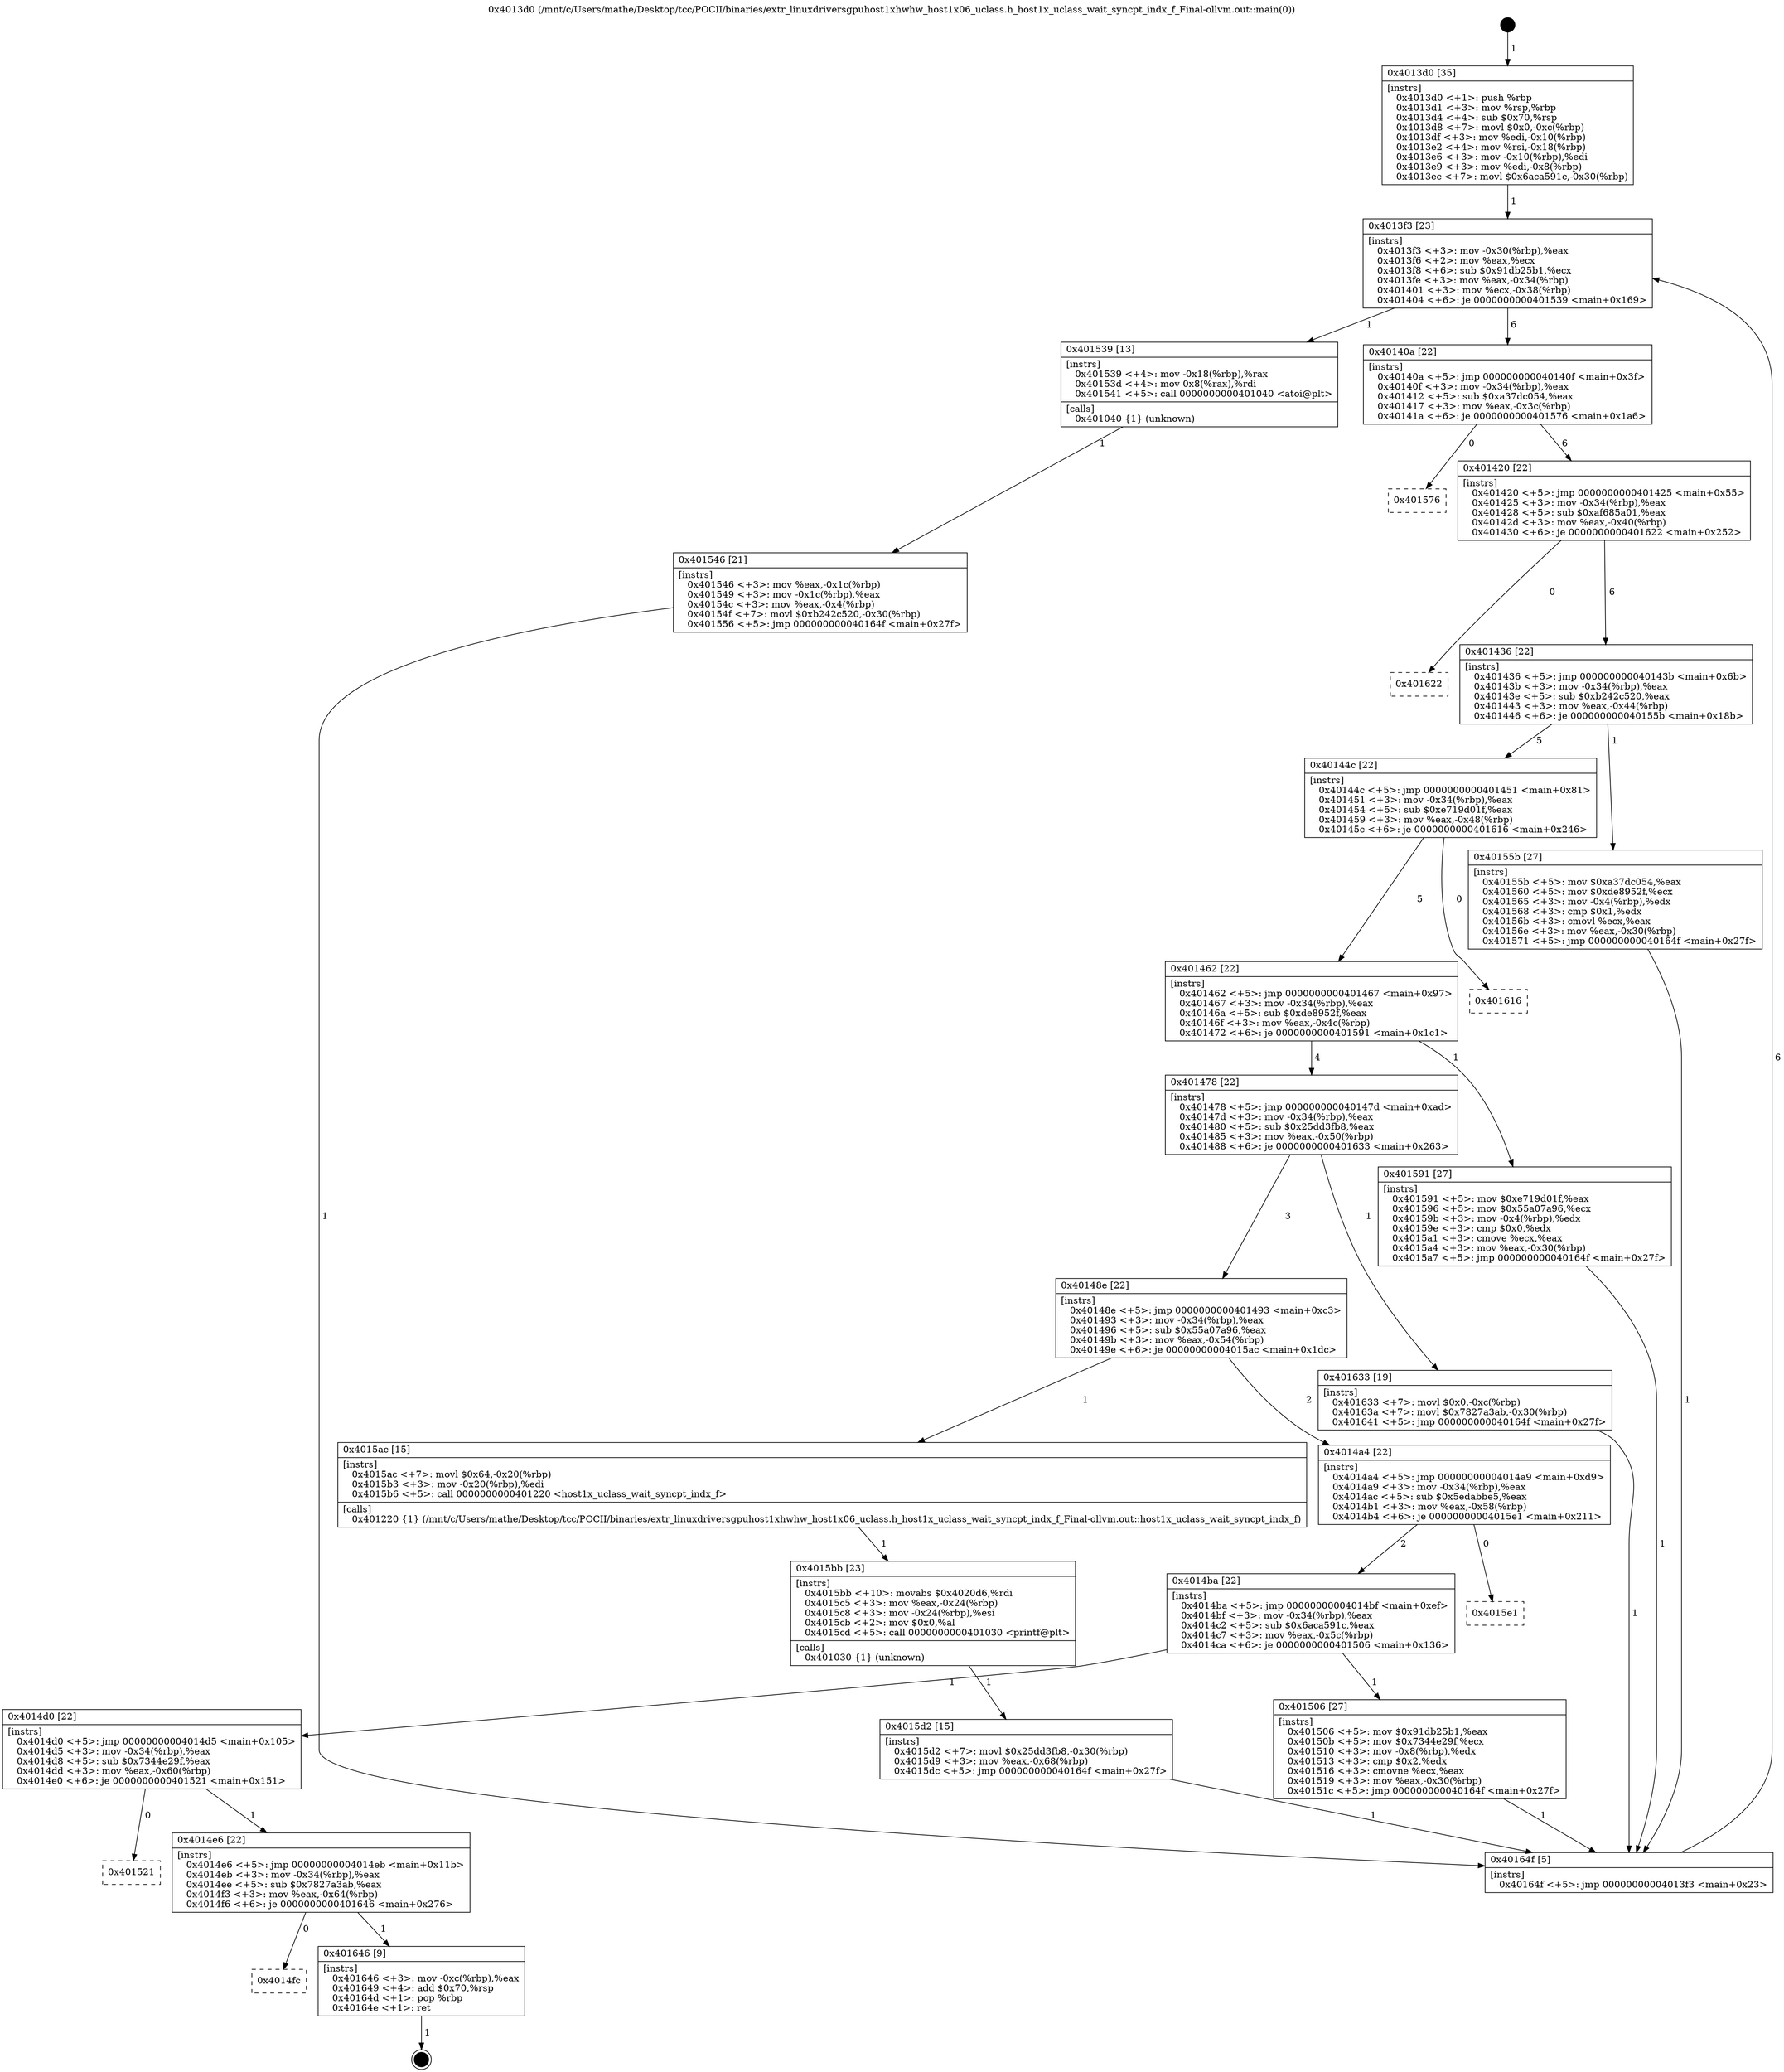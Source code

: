 digraph "0x4013d0" {
  label = "0x4013d0 (/mnt/c/Users/mathe/Desktop/tcc/POCII/binaries/extr_linuxdriversgpuhost1xhwhw_host1x06_uclass.h_host1x_uclass_wait_syncpt_indx_f_Final-ollvm.out::main(0))"
  labelloc = "t"
  node[shape=record]

  Entry [label="",width=0.3,height=0.3,shape=circle,fillcolor=black,style=filled]
  "0x4013f3" [label="{
     0x4013f3 [23]\l
     | [instrs]\l
     &nbsp;&nbsp;0x4013f3 \<+3\>: mov -0x30(%rbp),%eax\l
     &nbsp;&nbsp;0x4013f6 \<+2\>: mov %eax,%ecx\l
     &nbsp;&nbsp;0x4013f8 \<+6\>: sub $0x91db25b1,%ecx\l
     &nbsp;&nbsp;0x4013fe \<+3\>: mov %eax,-0x34(%rbp)\l
     &nbsp;&nbsp;0x401401 \<+3\>: mov %ecx,-0x38(%rbp)\l
     &nbsp;&nbsp;0x401404 \<+6\>: je 0000000000401539 \<main+0x169\>\l
  }"]
  "0x401539" [label="{
     0x401539 [13]\l
     | [instrs]\l
     &nbsp;&nbsp;0x401539 \<+4\>: mov -0x18(%rbp),%rax\l
     &nbsp;&nbsp;0x40153d \<+4\>: mov 0x8(%rax),%rdi\l
     &nbsp;&nbsp;0x401541 \<+5\>: call 0000000000401040 \<atoi@plt\>\l
     | [calls]\l
     &nbsp;&nbsp;0x401040 \{1\} (unknown)\l
  }"]
  "0x40140a" [label="{
     0x40140a [22]\l
     | [instrs]\l
     &nbsp;&nbsp;0x40140a \<+5\>: jmp 000000000040140f \<main+0x3f\>\l
     &nbsp;&nbsp;0x40140f \<+3\>: mov -0x34(%rbp),%eax\l
     &nbsp;&nbsp;0x401412 \<+5\>: sub $0xa37dc054,%eax\l
     &nbsp;&nbsp;0x401417 \<+3\>: mov %eax,-0x3c(%rbp)\l
     &nbsp;&nbsp;0x40141a \<+6\>: je 0000000000401576 \<main+0x1a6\>\l
  }"]
  Exit [label="",width=0.3,height=0.3,shape=circle,fillcolor=black,style=filled,peripheries=2]
  "0x401576" [label="{
     0x401576\l
  }", style=dashed]
  "0x401420" [label="{
     0x401420 [22]\l
     | [instrs]\l
     &nbsp;&nbsp;0x401420 \<+5\>: jmp 0000000000401425 \<main+0x55\>\l
     &nbsp;&nbsp;0x401425 \<+3\>: mov -0x34(%rbp),%eax\l
     &nbsp;&nbsp;0x401428 \<+5\>: sub $0xaf685a01,%eax\l
     &nbsp;&nbsp;0x40142d \<+3\>: mov %eax,-0x40(%rbp)\l
     &nbsp;&nbsp;0x401430 \<+6\>: je 0000000000401622 \<main+0x252\>\l
  }"]
  "0x4014fc" [label="{
     0x4014fc\l
  }", style=dashed]
  "0x401622" [label="{
     0x401622\l
  }", style=dashed]
  "0x401436" [label="{
     0x401436 [22]\l
     | [instrs]\l
     &nbsp;&nbsp;0x401436 \<+5\>: jmp 000000000040143b \<main+0x6b\>\l
     &nbsp;&nbsp;0x40143b \<+3\>: mov -0x34(%rbp),%eax\l
     &nbsp;&nbsp;0x40143e \<+5\>: sub $0xb242c520,%eax\l
     &nbsp;&nbsp;0x401443 \<+3\>: mov %eax,-0x44(%rbp)\l
     &nbsp;&nbsp;0x401446 \<+6\>: je 000000000040155b \<main+0x18b\>\l
  }"]
  "0x401646" [label="{
     0x401646 [9]\l
     | [instrs]\l
     &nbsp;&nbsp;0x401646 \<+3\>: mov -0xc(%rbp),%eax\l
     &nbsp;&nbsp;0x401649 \<+4\>: add $0x70,%rsp\l
     &nbsp;&nbsp;0x40164d \<+1\>: pop %rbp\l
     &nbsp;&nbsp;0x40164e \<+1\>: ret\l
  }"]
  "0x40155b" [label="{
     0x40155b [27]\l
     | [instrs]\l
     &nbsp;&nbsp;0x40155b \<+5\>: mov $0xa37dc054,%eax\l
     &nbsp;&nbsp;0x401560 \<+5\>: mov $0xde8952f,%ecx\l
     &nbsp;&nbsp;0x401565 \<+3\>: mov -0x4(%rbp),%edx\l
     &nbsp;&nbsp;0x401568 \<+3\>: cmp $0x1,%edx\l
     &nbsp;&nbsp;0x40156b \<+3\>: cmovl %ecx,%eax\l
     &nbsp;&nbsp;0x40156e \<+3\>: mov %eax,-0x30(%rbp)\l
     &nbsp;&nbsp;0x401571 \<+5\>: jmp 000000000040164f \<main+0x27f\>\l
  }"]
  "0x40144c" [label="{
     0x40144c [22]\l
     | [instrs]\l
     &nbsp;&nbsp;0x40144c \<+5\>: jmp 0000000000401451 \<main+0x81\>\l
     &nbsp;&nbsp;0x401451 \<+3\>: mov -0x34(%rbp),%eax\l
     &nbsp;&nbsp;0x401454 \<+5\>: sub $0xe719d01f,%eax\l
     &nbsp;&nbsp;0x401459 \<+3\>: mov %eax,-0x48(%rbp)\l
     &nbsp;&nbsp;0x40145c \<+6\>: je 0000000000401616 \<main+0x246\>\l
  }"]
  "0x4014e6" [label="{
     0x4014e6 [22]\l
     | [instrs]\l
     &nbsp;&nbsp;0x4014e6 \<+5\>: jmp 00000000004014eb \<main+0x11b\>\l
     &nbsp;&nbsp;0x4014eb \<+3\>: mov -0x34(%rbp),%eax\l
     &nbsp;&nbsp;0x4014ee \<+5\>: sub $0x7827a3ab,%eax\l
     &nbsp;&nbsp;0x4014f3 \<+3\>: mov %eax,-0x64(%rbp)\l
     &nbsp;&nbsp;0x4014f6 \<+6\>: je 0000000000401646 \<main+0x276\>\l
  }"]
  "0x401616" [label="{
     0x401616\l
  }", style=dashed]
  "0x401462" [label="{
     0x401462 [22]\l
     | [instrs]\l
     &nbsp;&nbsp;0x401462 \<+5\>: jmp 0000000000401467 \<main+0x97\>\l
     &nbsp;&nbsp;0x401467 \<+3\>: mov -0x34(%rbp),%eax\l
     &nbsp;&nbsp;0x40146a \<+5\>: sub $0xde8952f,%eax\l
     &nbsp;&nbsp;0x40146f \<+3\>: mov %eax,-0x4c(%rbp)\l
     &nbsp;&nbsp;0x401472 \<+6\>: je 0000000000401591 \<main+0x1c1\>\l
  }"]
  "0x401521" [label="{
     0x401521\l
  }", style=dashed]
  "0x401591" [label="{
     0x401591 [27]\l
     | [instrs]\l
     &nbsp;&nbsp;0x401591 \<+5\>: mov $0xe719d01f,%eax\l
     &nbsp;&nbsp;0x401596 \<+5\>: mov $0x55a07a96,%ecx\l
     &nbsp;&nbsp;0x40159b \<+3\>: mov -0x4(%rbp),%edx\l
     &nbsp;&nbsp;0x40159e \<+3\>: cmp $0x0,%edx\l
     &nbsp;&nbsp;0x4015a1 \<+3\>: cmove %ecx,%eax\l
     &nbsp;&nbsp;0x4015a4 \<+3\>: mov %eax,-0x30(%rbp)\l
     &nbsp;&nbsp;0x4015a7 \<+5\>: jmp 000000000040164f \<main+0x27f\>\l
  }"]
  "0x401478" [label="{
     0x401478 [22]\l
     | [instrs]\l
     &nbsp;&nbsp;0x401478 \<+5\>: jmp 000000000040147d \<main+0xad\>\l
     &nbsp;&nbsp;0x40147d \<+3\>: mov -0x34(%rbp),%eax\l
     &nbsp;&nbsp;0x401480 \<+5\>: sub $0x25dd3fb8,%eax\l
     &nbsp;&nbsp;0x401485 \<+3\>: mov %eax,-0x50(%rbp)\l
     &nbsp;&nbsp;0x401488 \<+6\>: je 0000000000401633 \<main+0x263\>\l
  }"]
  "0x4015d2" [label="{
     0x4015d2 [15]\l
     | [instrs]\l
     &nbsp;&nbsp;0x4015d2 \<+7\>: movl $0x25dd3fb8,-0x30(%rbp)\l
     &nbsp;&nbsp;0x4015d9 \<+3\>: mov %eax,-0x68(%rbp)\l
     &nbsp;&nbsp;0x4015dc \<+5\>: jmp 000000000040164f \<main+0x27f\>\l
  }"]
  "0x401633" [label="{
     0x401633 [19]\l
     | [instrs]\l
     &nbsp;&nbsp;0x401633 \<+7\>: movl $0x0,-0xc(%rbp)\l
     &nbsp;&nbsp;0x40163a \<+7\>: movl $0x7827a3ab,-0x30(%rbp)\l
     &nbsp;&nbsp;0x401641 \<+5\>: jmp 000000000040164f \<main+0x27f\>\l
  }"]
  "0x40148e" [label="{
     0x40148e [22]\l
     | [instrs]\l
     &nbsp;&nbsp;0x40148e \<+5\>: jmp 0000000000401493 \<main+0xc3\>\l
     &nbsp;&nbsp;0x401493 \<+3\>: mov -0x34(%rbp),%eax\l
     &nbsp;&nbsp;0x401496 \<+5\>: sub $0x55a07a96,%eax\l
     &nbsp;&nbsp;0x40149b \<+3\>: mov %eax,-0x54(%rbp)\l
     &nbsp;&nbsp;0x40149e \<+6\>: je 00000000004015ac \<main+0x1dc\>\l
  }"]
  "0x4015bb" [label="{
     0x4015bb [23]\l
     | [instrs]\l
     &nbsp;&nbsp;0x4015bb \<+10\>: movabs $0x4020d6,%rdi\l
     &nbsp;&nbsp;0x4015c5 \<+3\>: mov %eax,-0x24(%rbp)\l
     &nbsp;&nbsp;0x4015c8 \<+3\>: mov -0x24(%rbp),%esi\l
     &nbsp;&nbsp;0x4015cb \<+2\>: mov $0x0,%al\l
     &nbsp;&nbsp;0x4015cd \<+5\>: call 0000000000401030 \<printf@plt\>\l
     | [calls]\l
     &nbsp;&nbsp;0x401030 \{1\} (unknown)\l
  }"]
  "0x4015ac" [label="{
     0x4015ac [15]\l
     | [instrs]\l
     &nbsp;&nbsp;0x4015ac \<+7\>: movl $0x64,-0x20(%rbp)\l
     &nbsp;&nbsp;0x4015b3 \<+3\>: mov -0x20(%rbp),%edi\l
     &nbsp;&nbsp;0x4015b6 \<+5\>: call 0000000000401220 \<host1x_uclass_wait_syncpt_indx_f\>\l
     | [calls]\l
     &nbsp;&nbsp;0x401220 \{1\} (/mnt/c/Users/mathe/Desktop/tcc/POCII/binaries/extr_linuxdriversgpuhost1xhwhw_host1x06_uclass.h_host1x_uclass_wait_syncpt_indx_f_Final-ollvm.out::host1x_uclass_wait_syncpt_indx_f)\l
  }"]
  "0x4014a4" [label="{
     0x4014a4 [22]\l
     | [instrs]\l
     &nbsp;&nbsp;0x4014a4 \<+5\>: jmp 00000000004014a9 \<main+0xd9\>\l
     &nbsp;&nbsp;0x4014a9 \<+3\>: mov -0x34(%rbp),%eax\l
     &nbsp;&nbsp;0x4014ac \<+5\>: sub $0x5edabbe5,%eax\l
     &nbsp;&nbsp;0x4014b1 \<+3\>: mov %eax,-0x58(%rbp)\l
     &nbsp;&nbsp;0x4014b4 \<+6\>: je 00000000004015e1 \<main+0x211\>\l
  }"]
  "0x401546" [label="{
     0x401546 [21]\l
     | [instrs]\l
     &nbsp;&nbsp;0x401546 \<+3\>: mov %eax,-0x1c(%rbp)\l
     &nbsp;&nbsp;0x401549 \<+3\>: mov -0x1c(%rbp),%eax\l
     &nbsp;&nbsp;0x40154c \<+3\>: mov %eax,-0x4(%rbp)\l
     &nbsp;&nbsp;0x40154f \<+7\>: movl $0xb242c520,-0x30(%rbp)\l
     &nbsp;&nbsp;0x401556 \<+5\>: jmp 000000000040164f \<main+0x27f\>\l
  }"]
  "0x4015e1" [label="{
     0x4015e1\l
  }", style=dashed]
  "0x4014ba" [label="{
     0x4014ba [22]\l
     | [instrs]\l
     &nbsp;&nbsp;0x4014ba \<+5\>: jmp 00000000004014bf \<main+0xef\>\l
     &nbsp;&nbsp;0x4014bf \<+3\>: mov -0x34(%rbp),%eax\l
     &nbsp;&nbsp;0x4014c2 \<+5\>: sub $0x6aca591c,%eax\l
     &nbsp;&nbsp;0x4014c7 \<+3\>: mov %eax,-0x5c(%rbp)\l
     &nbsp;&nbsp;0x4014ca \<+6\>: je 0000000000401506 \<main+0x136\>\l
  }"]
  "0x4013d0" [label="{
     0x4013d0 [35]\l
     | [instrs]\l
     &nbsp;&nbsp;0x4013d0 \<+1\>: push %rbp\l
     &nbsp;&nbsp;0x4013d1 \<+3\>: mov %rsp,%rbp\l
     &nbsp;&nbsp;0x4013d4 \<+4\>: sub $0x70,%rsp\l
     &nbsp;&nbsp;0x4013d8 \<+7\>: movl $0x0,-0xc(%rbp)\l
     &nbsp;&nbsp;0x4013df \<+3\>: mov %edi,-0x10(%rbp)\l
     &nbsp;&nbsp;0x4013e2 \<+4\>: mov %rsi,-0x18(%rbp)\l
     &nbsp;&nbsp;0x4013e6 \<+3\>: mov -0x10(%rbp),%edi\l
     &nbsp;&nbsp;0x4013e9 \<+3\>: mov %edi,-0x8(%rbp)\l
     &nbsp;&nbsp;0x4013ec \<+7\>: movl $0x6aca591c,-0x30(%rbp)\l
  }"]
  "0x401506" [label="{
     0x401506 [27]\l
     | [instrs]\l
     &nbsp;&nbsp;0x401506 \<+5\>: mov $0x91db25b1,%eax\l
     &nbsp;&nbsp;0x40150b \<+5\>: mov $0x7344e29f,%ecx\l
     &nbsp;&nbsp;0x401510 \<+3\>: mov -0x8(%rbp),%edx\l
     &nbsp;&nbsp;0x401513 \<+3\>: cmp $0x2,%edx\l
     &nbsp;&nbsp;0x401516 \<+3\>: cmovne %ecx,%eax\l
     &nbsp;&nbsp;0x401519 \<+3\>: mov %eax,-0x30(%rbp)\l
     &nbsp;&nbsp;0x40151c \<+5\>: jmp 000000000040164f \<main+0x27f\>\l
  }"]
  "0x4014d0" [label="{
     0x4014d0 [22]\l
     | [instrs]\l
     &nbsp;&nbsp;0x4014d0 \<+5\>: jmp 00000000004014d5 \<main+0x105\>\l
     &nbsp;&nbsp;0x4014d5 \<+3\>: mov -0x34(%rbp),%eax\l
     &nbsp;&nbsp;0x4014d8 \<+5\>: sub $0x7344e29f,%eax\l
     &nbsp;&nbsp;0x4014dd \<+3\>: mov %eax,-0x60(%rbp)\l
     &nbsp;&nbsp;0x4014e0 \<+6\>: je 0000000000401521 \<main+0x151\>\l
  }"]
  "0x40164f" [label="{
     0x40164f [5]\l
     | [instrs]\l
     &nbsp;&nbsp;0x40164f \<+5\>: jmp 00000000004013f3 \<main+0x23\>\l
  }"]
  Entry -> "0x4013d0" [label=" 1"]
  "0x4013f3" -> "0x401539" [label=" 1"]
  "0x4013f3" -> "0x40140a" [label=" 6"]
  "0x401646" -> Exit [label=" 1"]
  "0x40140a" -> "0x401576" [label=" 0"]
  "0x40140a" -> "0x401420" [label=" 6"]
  "0x4014e6" -> "0x4014fc" [label=" 0"]
  "0x401420" -> "0x401622" [label=" 0"]
  "0x401420" -> "0x401436" [label=" 6"]
  "0x4014e6" -> "0x401646" [label=" 1"]
  "0x401436" -> "0x40155b" [label=" 1"]
  "0x401436" -> "0x40144c" [label=" 5"]
  "0x4014d0" -> "0x4014e6" [label=" 1"]
  "0x40144c" -> "0x401616" [label=" 0"]
  "0x40144c" -> "0x401462" [label=" 5"]
  "0x4014d0" -> "0x401521" [label=" 0"]
  "0x401462" -> "0x401591" [label=" 1"]
  "0x401462" -> "0x401478" [label=" 4"]
  "0x401633" -> "0x40164f" [label=" 1"]
  "0x401478" -> "0x401633" [label=" 1"]
  "0x401478" -> "0x40148e" [label=" 3"]
  "0x4015d2" -> "0x40164f" [label=" 1"]
  "0x40148e" -> "0x4015ac" [label=" 1"]
  "0x40148e" -> "0x4014a4" [label=" 2"]
  "0x4015bb" -> "0x4015d2" [label=" 1"]
  "0x4014a4" -> "0x4015e1" [label=" 0"]
  "0x4014a4" -> "0x4014ba" [label=" 2"]
  "0x4015ac" -> "0x4015bb" [label=" 1"]
  "0x4014ba" -> "0x401506" [label=" 1"]
  "0x4014ba" -> "0x4014d0" [label=" 1"]
  "0x401506" -> "0x40164f" [label=" 1"]
  "0x4013d0" -> "0x4013f3" [label=" 1"]
  "0x40164f" -> "0x4013f3" [label=" 6"]
  "0x401539" -> "0x401546" [label=" 1"]
  "0x401546" -> "0x40164f" [label=" 1"]
  "0x40155b" -> "0x40164f" [label=" 1"]
  "0x401591" -> "0x40164f" [label=" 1"]
}
